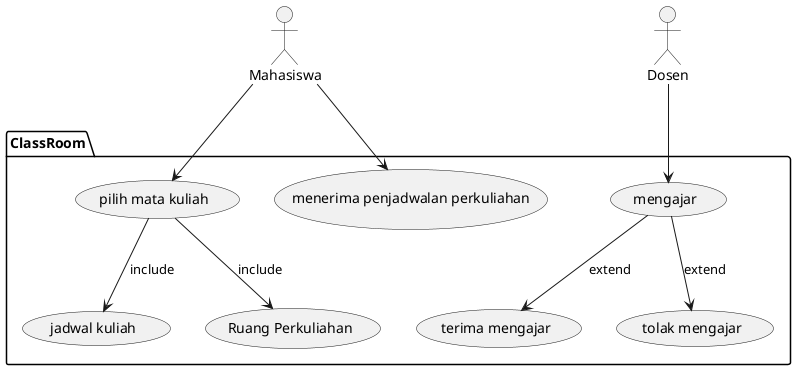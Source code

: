 @startuml academic 

actor Mahasiswa as mhs
actor Dosen as dsn

package ClassRoom {
    usecase "pilih mata kuliah" as U1
    usecase "jadwal kuliah" as U2
    usecase "Ruang Perkuliahan" as U3
    usecase "menerima penjadwalan perkuliahan" as U4
    usecase "mengajar" as U7
    usecase "terima mengajar" as U5
    usecase "tolak mengajar" as U6
}

mhs -->U1
U1 -->U2 :include
U1 -->U3 :include
mhs --> U4
dsn --> U7
U7 --> U6 : extend
U7 --> U5 : extend

@enduml